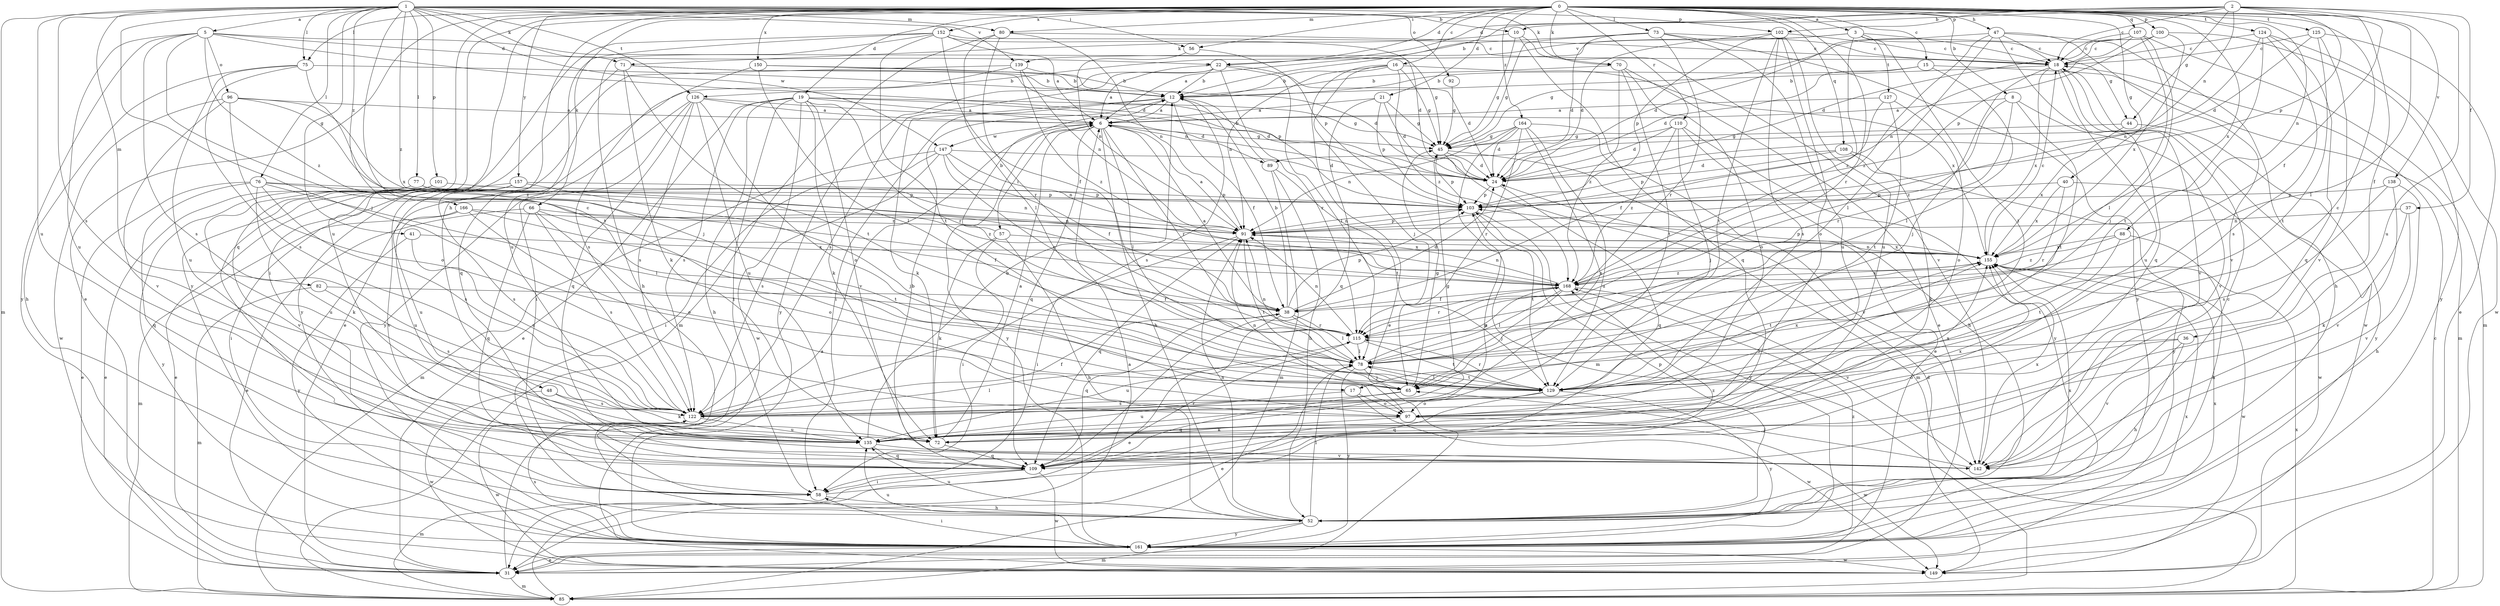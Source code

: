 strict digraph  {
0;
1;
2;
3;
5;
6;
8;
10;
12;
15;
16;
17;
18;
19;
21;
22;
24;
31;
36;
37;
38;
40;
41;
44;
45;
47;
48;
52;
56;
57;
58;
65;
66;
70;
71;
72;
73;
75;
76;
77;
78;
80;
82;
85;
88;
89;
91;
92;
96;
97;
100;
101;
102;
103;
107;
108;
109;
110;
115;
122;
124;
125;
126;
127;
129;
135;
138;
139;
142;
147;
149;
150;
152;
155;
157;
161;
164;
166;
168;
0 -> 3  [label=a];
0 -> 8  [label=b];
0 -> 15  [label=c];
0 -> 16  [label=c];
0 -> 17  [label=c];
0 -> 19  [label=d];
0 -> 21  [label=d];
0 -> 22  [label=d];
0 -> 31  [label=e];
0 -> 36  [label=f];
0 -> 40  [label=g];
0 -> 47  [label=h];
0 -> 48  [label=h];
0 -> 56  [label=i];
0 -> 66  [label=k];
0 -> 70  [label=k];
0 -> 73  [label=l];
0 -> 75  [label=l];
0 -> 80  [label=m];
0 -> 88  [label=n];
0 -> 100  [label=p];
0 -> 107  [label=q];
0 -> 108  [label=q];
0 -> 109  [label=q];
0 -> 110  [label=r];
0 -> 115  [label=r];
0 -> 124  [label=t];
0 -> 125  [label=t];
0 -> 135  [label=u];
0 -> 138  [label=v];
0 -> 150  [label=x];
0 -> 152  [label=x];
0 -> 155  [label=x];
0 -> 157  [label=y];
0 -> 161  [label=y];
0 -> 164  [label=z];
1 -> 5  [label=a];
1 -> 10  [label=b];
1 -> 17  [label=c];
1 -> 41  [label=g];
1 -> 56  [label=i];
1 -> 65  [label=j];
1 -> 70  [label=k];
1 -> 71  [label=k];
1 -> 75  [label=l];
1 -> 76  [label=l];
1 -> 77  [label=l];
1 -> 80  [label=m];
1 -> 82  [label=m];
1 -> 85  [label=m];
1 -> 92  [label=o];
1 -> 101  [label=p];
1 -> 102  [label=p];
1 -> 122  [label=s];
1 -> 126  [label=t];
1 -> 135  [label=u];
1 -> 139  [label=v];
1 -> 147  [label=w];
1 -> 166  [label=z];
1 -> 168  [label=z];
2 -> 10  [label=b];
2 -> 12  [label=b];
2 -> 18  [label=c];
2 -> 22  [label=d];
2 -> 37  [label=f];
2 -> 38  [label=f];
2 -> 44  [label=g];
2 -> 78  [label=l];
2 -> 89  [label=n];
2 -> 102  [label=p];
2 -> 103  [label=p];
2 -> 135  [label=u];
3 -> 18  [label=c];
3 -> 44  [label=g];
3 -> 126  [label=t];
3 -> 127  [label=t];
3 -> 129  [label=t];
3 -> 139  [label=v];
3 -> 168  [label=z];
5 -> 22  [label=d];
5 -> 24  [label=d];
5 -> 45  [label=g];
5 -> 96  [label=o];
5 -> 122  [label=s];
5 -> 129  [label=t];
5 -> 135  [label=u];
5 -> 161  [label=y];
5 -> 168  [label=z];
6 -> 45  [label=g];
6 -> 52  [label=h];
6 -> 57  [label=i];
6 -> 78  [label=l];
6 -> 89  [label=n];
6 -> 109  [label=q];
6 -> 115  [label=r];
6 -> 147  [label=w];
6 -> 161  [label=y];
8 -> 6  [label=a];
8 -> 115  [label=r];
8 -> 129  [label=t];
8 -> 142  [label=v];
8 -> 168  [label=z];
10 -> 45  [label=g];
10 -> 71  [label=k];
10 -> 109  [label=q];
10 -> 142  [label=v];
12 -> 6  [label=a];
12 -> 38  [label=f];
12 -> 58  [label=i];
12 -> 72  [label=k];
12 -> 122  [label=s];
15 -> 12  [label=b];
15 -> 24  [label=d];
15 -> 78  [label=l];
15 -> 85  [label=m];
16 -> 12  [label=b];
16 -> 31  [label=e];
16 -> 45  [label=g];
16 -> 65  [label=j];
16 -> 91  [label=n];
16 -> 155  [label=x];
16 -> 168  [label=z];
17 -> 97  [label=o];
17 -> 135  [label=u];
17 -> 149  [label=w];
18 -> 12  [label=b];
18 -> 65  [label=j];
18 -> 135  [label=u];
18 -> 142  [label=v];
18 -> 149  [label=w];
18 -> 155  [label=x];
19 -> 6  [label=a];
19 -> 24  [label=d];
19 -> 31  [label=e];
19 -> 45  [label=g];
19 -> 52  [label=h];
19 -> 58  [label=i];
19 -> 72  [label=k];
19 -> 115  [label=r];
19 -> 122  [label=s];
19 -> 142  [label=v];
19 -> 149  [label=w];
21 -> 6  [label=a];
21 -> 24  [label=d];
21 -> 45  [label=g];
21 -> 103  [label=p];
21 -> 109  [label=q];
22 -> 6  [label=a];
22 -> 12  [label=b];
22 -> 24  [label=d];
22 -> 78  [label=l];
22 -> 115  [label=r];
22 -> 122  [label=s];
22 -> 161  [label=y];
24 -> 103  [label=p];
24 -> 109  [label=q];
31 -> 6  [label=a];
31 -> 85  [label=m];
31 -> 155  [label=x];
36 -> 52  [label=h];
36 -> 78  [label=l];
36 -> 97  [label=o];
36 -> 142  [label=v];
37 -> 72  [label=k];
37 -> 91  [label=n];
37 -> 142  [label=v];
38 -> 6  [label=a];
38 -> 12  [label=b];
38 -> 24  [label=d];
38 -> 31  [label=e];
38 -> 78  [label=l];
38 -> 103  [label=p];
38 -> 109  [label=q];
38 -> 115  [label=r];
40 -> 103  [label=p];
40 -> 115  [label=r];
40 -> 149  [label=w];
40 -> 155  [label=x];
41 -> 122  [label=s];
41 -> 155  [label=x];
41 -> 161  [label=y];
44 -> 45  [label=g];
44 -> 155  [label=x];
44 -> 161  [label=y];
45 -> 24  [label=d];
45 -> 85  [label=m];
45 -> 103  [label=p];
45 -> 142  [label=v];
47 -> 18  [label=c];
47 -> 24  [label=d];
47 -> 52  [label=h];
47 -> 78  [label=l];
47 -> 109  [label=q];
47 -> 142  [label=v];
47 -> 168  [label=z];
48 -> 72  [label=k];
48 -> 122  [label=s];
48 -> 149  [label=w];
52 -> 18  [label=c];
52 -> 78  [label=l];
52 -> 85  [label=m];
52 -> 91  [label=n];
52 -> 103  [label=p];
52 -> 135  [label=u];
52 -> 155  [label=x];
52 -> 161  [label=y];
56 -> 91  [label=n];
56 -> 103  [label=p];
57 -> 12  [label=b];
57 -> 52  [label=h];
57 -> 58  [label=i];
57 -> 72  [label=k];
57 -> 155  [label=x];
58 -> 52  [label=h];
58 -> 168  [label=z];
65 -> 45  [label=g];
65 -> 109  [label=q];
65 -> 122  [label=s];
66 -> 31  [label=e];
66 -> 38  [label=f];
66 -> 91  [label=n];
66 -> 97  [label=o];
66 -> 109  [label=q];
66 -> 122  [label=s];
70 -> 12  [label=b];
70 -> 31  [label=e];
70 -> 97  [label=o];
70 -> 129  [label=t];
70 -> 168  [label=z];
71 -> 12  [label=b];
71 -> 72  [label=k];
71 -> 103  [label=p];
71 -> 129  [label=t];
71 -> 161  [label=y];
72 -> 6  [label=a];
72 -> 109  [label=q];
73 -> 6  [label=a];
73 -> 18  [label=c];
73 -> 24  [label=d];
73 -> 45  [label=g];
73 -> 115  [label=r];
73 -> 135  [label=u];
73 -> 161  [label=y];
75 -> 12  [label=b];
75 -> 52  [label=h];
75 -> 65  [label=j];
75 -> 122  [label=s];
75 -> 135  [label=u];
76 -> 31  [label=e];
76 -> 72  [label=k];
76 -> 78  [label=l];
76 -> 103  [label=p];
76 -> 109  [label=q];
76 -> 122  [label=s];
76 -> 168  [label=z];
77 -> 31  [label=e];
77 -> 91  [label=n];
77 -> 103  [label=p];
78 -> 31  [label=e];
78 -> 65  [label=j];
78 -> 91  [label=n];
78 -> 129  [label=t];
78 -> 161  [label=y];
78 -> 168  [label=z];
80 -> 18  [label=c];
80 -> 78  [label=l];
80 -> 85  [label=m];
80 -> 91  [label=n];
80 -> 115  [label=r];
82 -> 38  [label=f];
82 -> 85  [label=m];
82 -> 122  [label=s];
85 -> 6  [label=a];
85 -> 18  [label=c];
85 -> 155  [label=x];
88 -> 52  [label=h];
88 -> 129  [label=t];
88 -> 155  [label=x];
88 -> 168  [label=z];
89 -> 12  [label=b];
89 -> 52  [label=h];
89 -> 85  [label=m];
89 -> 129  [label=t];
91 -> 6  [label=a];
91 -> 58  [label=i];
91 -> 103  [label=p];
91 -> 109  [label=q];
91 -> 129  [label=t];
91 -> 155  [label=x];
92 -> 45  [label=g];
96 -> 6  [label=a];
96 -> 97  [label=o];
96 -> 142  [label=v];
96 -> 149  [label=w];
96 -> 155  [label=x];
96 -> 168  [label=z];
97 -> 72  [label=k];
97 -> 91  [label=n];
97 -> 149  [label=w];
97 -> 155  [label=x];
100 -> 18  [label=c];
100 -> 24  [label=d];
100 -> 103  [label=p];
100 -> 155  [label=x];
100 -> 161  [label=y];
101 -> 103  [label=p];
101 -> 135  [label=u];
101 -> 142  [label=v];
101 -> 161  [label=y];
102 -> 18  [label=c];
102 -> 24  [label=d];
102 -> 97  [label=o];
102 -> 103  [label=p];
102 -> 122  [label=s];
102 -> 129  [label=t];
102 -> 135  [label=u];
103 -> 91  [label=n];
103 -> 129  [label=t];
103 -> 161  [label=y];
107 -> 18  [label=c];
107 -> 45  [label=g];
107 -> 65  [label=j];
107 -> 78  [label=l];
107 -> 85  [label=m];
107 -> 91  [label=n];
108 -> 24  [label=d];
108 -> 72  [label=k];
108 -> 103  [label=p];
108 -> 161  [label=y];
109 -> 12  [label=b];
109 -> 58  [label=i];
109 -> 85  [label=m];
109 -> 115  [label=r];
109 -> 149  [label=w];
110 -> 24  [label=d];
110 -> 45  [label=g];
110 -> 52  [label=h];
110 -> 65  [label=j];
110 -> 161  [label=y];
110 -> 168  [label=z];
115 -> 78  [label=l];
115 -> 91  [label=n];
115 -> 129  [label=t];
115 -> 135  [label=u];
122 -> 38  [label=f];
122 -> 45  [label=g];
122 -> 78  [label=l];
122 -> 135  [label=u];
122 -> 149  [label=w];
124 -> 18  [label=c];
124 -> 91  [label=n];
124 -> 109  [label=q];
124 -> 122  [label=s];
124 -> 129  [label=t];
124 -> 149  [label=w];
125 -> 18  [label=c];
125 -> 24  [label=d];
125 -> 31  [label=e];
125 -> 129  [label=t];
125 -> 142  [label=v];
126 -> 6  [label=a];
126 -> 24  [label=d];
126 -> 58  [label=i];
126 -> 97  [label=o];
126 -> 109  [label=q];
126 -> 122  [label=s];
126 -> 135  [label=u];
126 -> 161  [label=y];
127 -> 6  [label=a];
127 -> 38  [label=f];
127 -> 97  [label=o];
127 -> 129  [label=t];
129 -> 78  [label=l];
129 -> 97  [label=o];
129 -> 109  [label=q];
129 -> 115  [label=r];
129 -> 155  [label=x];
129 -> 161  [label=y];
135 -> 12  [label=b];
135 -> 103  [label=p];
135 -> 109  [label=q];
135 -> 142  [label=v];
135 -> 155  [label=x];
138 -> 52  [label=h];
138 -> 103  [label=p];
138 -> 122  [label=s];
138 -> 142  [label=v];
139 -> 12  [label=b];
139 -> 31  [label=e];
139 -> 91  [label=n];
139 -> 109  [label=q];
139 -> 168  [label=z];
142 -> 65  [label=j];
142 -> 155  [label=x];
147 -> 24  [label=d];
147 -> 38  [label=f];
147 -> 58  [label=i];
147 -> 85  [label=m];
147 -> 91  [label=n];
147 -> 115  [label=r];
147 -> 122  [label=s];
149 -> 24  [label=d];
150 -> 12  [label=b];
150 -> 24  [label=d];
150 -> 78  [label=l];
150 -> 122  [label=s];
152 -> 6  [label=a];
152 -> 18  [label=c];
152 -> 24  [label=d];
152 -> 38  [label=f];
152 -> 52  [label=h];
152 -> 58  [label=i];
152 -> 129  [label=t];
152 -> 135  [label=u];
155 -> 18  [label=c];
155 -> 91  [label=n];
155 -> 103  [label=p];
155 -> 129  [label=t];
155 -> 149  [label=w];
155 -> 168  [label=z];
157 -> 31  [label=e];
157 -> 58  [label=i];
157 -> 65  [label=j];
157 -> 103  [label=p];
157 -> 122  [label=s];
157 -> 135  [label=u];
157 -> 142  [label=v];
161 -> 31  [label=e];
161 -> 58  [label=i];
161 -> 122  [label=s];
161 -> 135  [label=u];
161 -> 149  [label=w];
161 -> 155  [label=x];
161 -> 168  [label=z];
164 -> 24  [label=d];
164 -> 31  [label=e];
164 -> 45  [label=g];
164 -> 85  [label=m];
164 -> 91  [label=n];
164 -> 115  [label=r];
164 -> 122  [label=s];
164 -> 135  [label=u];
166 -> 85  [label=m];
166 -> 91  [label=n];
166 -> 97  [label=o];
166 -> 129  [label=t];
166 -> 135  [label=u];
168 -> 38  [label=f];
168 -> 65  [label=j];
168 -> 78  [label=l];
168 -> 91  [label=n];
168 -> 115  [label=r];
168 -> 142  [label=v];
168 -> 155  [label=x];
}
